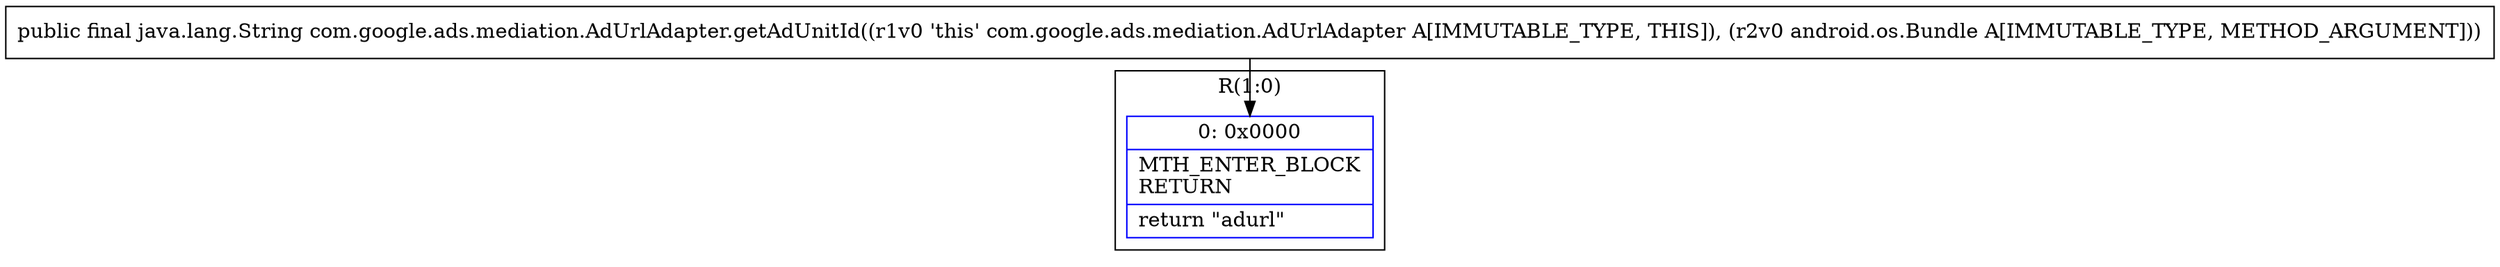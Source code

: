 digraph "CFG forcom.google.ads.mediation.AdUrlAdapter.getAdUnitId(Landroid\/os\/Bundle;)Ljava\/lang\/String;" {
subgraph cluster_Region_1704336805 {
label = "R(1:0)";
node [shape=record,color=blue];
Node_0 [shape=record,label="{0\:\ 0x0000|MTH_ENTER_BLOCK\lRETURN\l|return \"adurl\"\l}"];
}
MethodNode[shape=record,label="{public final java.lang.String com.google.ads.mediation.AdUrlAdapter.getAdUnitId((r1v0 'this' com.google.ads.mediation.AdUrlAdapter A[IMMUTABLE_TYPE, THIS]), (r2v0 android.os.Bundle A[IMMUTABLE_TYPE, METHOD_ARGUMENT])) }"];
MethodNode -> Node_0;
}

